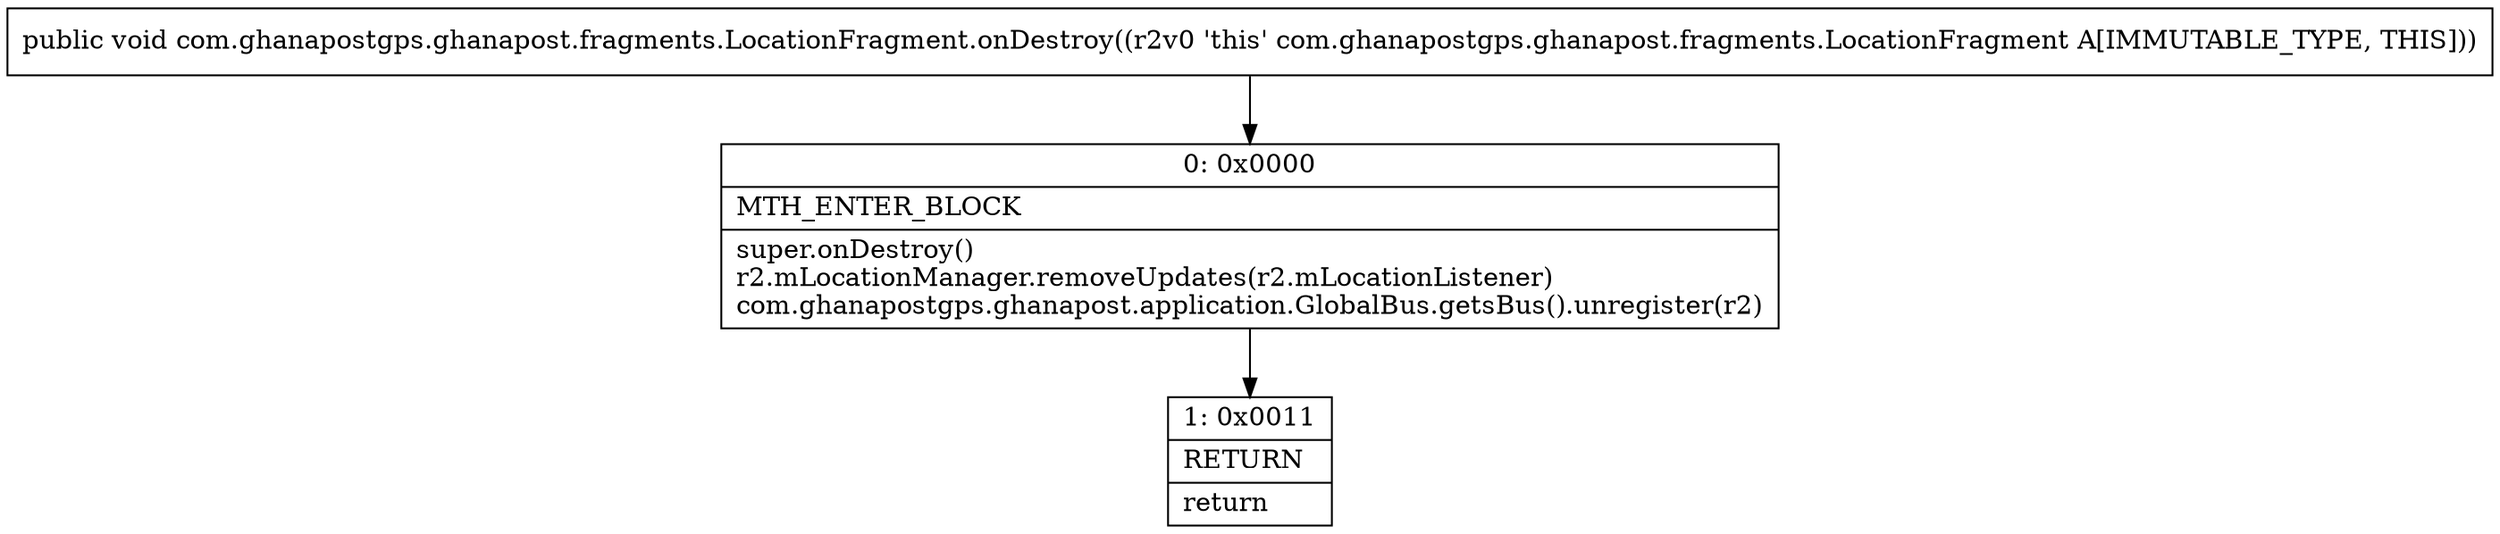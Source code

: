 digraph "CFG forcom.ghanapostgps.ghanapost.fragments.LocationFragment.onDestroy()V" {
Node_0 [shape=record,label="{0\:\ 0x0000|MTH_ENTER_BLOCK\l|super.onDestroy()\lr2.mLocationManager.removeUpdates(r2.mLocationListener)\lcom.ghanapostgps.ghanapost.application.GlobalBus.getsBus().unregister(r2)\l}"];
Node_1 [shape=record,label="{1\:\ 0x0011|RETURN\l|return\l}"];
MethodNode[shape=record,label="{public void com.ghanapostgps.ghanapost.fragments.LocationFragment.onDestroy((r2v0 'this' com.ghanapostgps.ghanapost.fragments.LocationFragment A[IMMUTABLE_TYPE, THIS])) }"];
MethodNode -> Node_0;
Node_0 -> Node_1;
}

